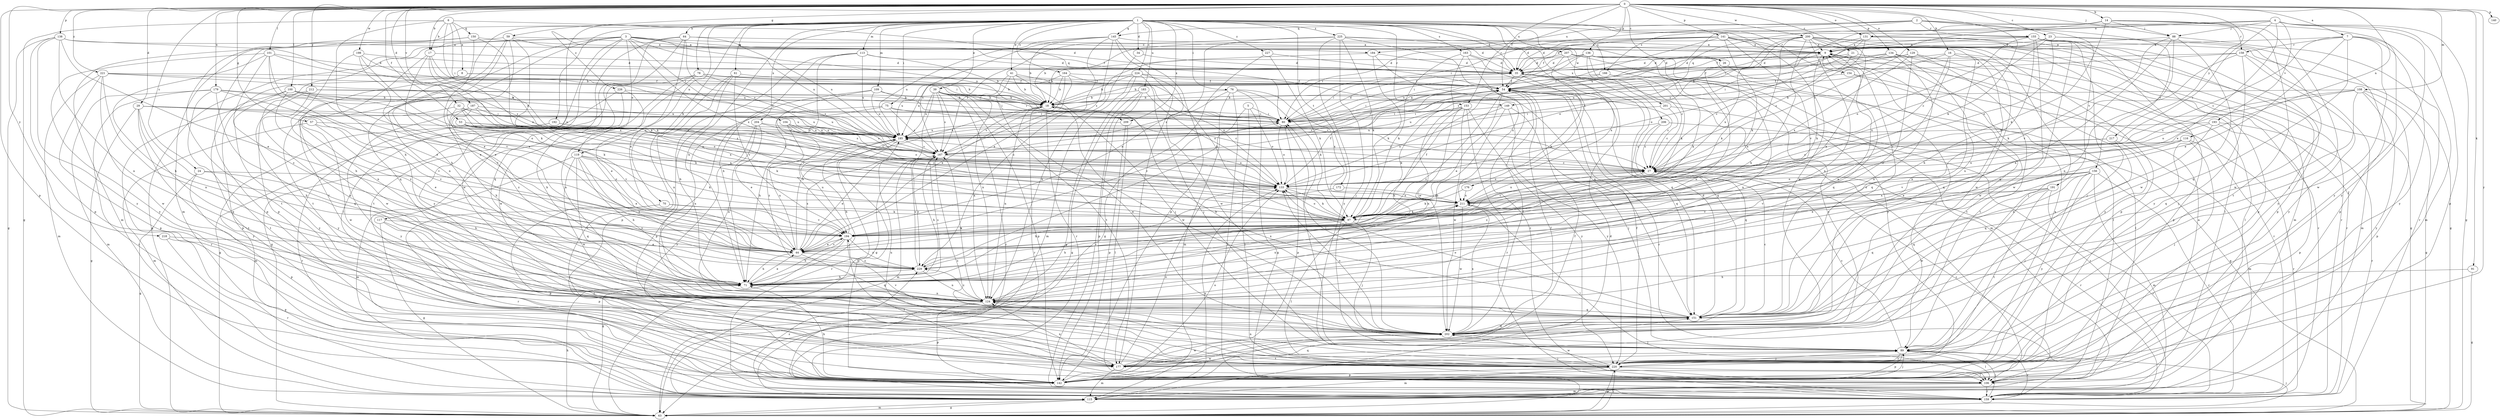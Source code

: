 strict digraph  {
0;
1;
2;
3;
4;
5;
6;
7;
8;
9;
14;
16;
17;
18;
21;
23;
24;
26;
27;
29;
32;
34;
35;
39;
41;
44;
53;
54;
57;
59;
61;
63;
64;
70;
71;
75;
76;
78;
80;
88;
89;
91;
97;
100;
101;
104;
106;
108;
109;
113;
115;
116;
117;
119;
124;
129;
131;
133;
134;
136;
138;
140;
141;
142;
145;
149;
150;
151;
153;
154;
155;
156;
158;
159;
163;
164;
166;
167;
172;
176;
177;
179;
183;
184;
185;
187;
191;
192;
193;
194;
198;
200;
201;
202;
204;
206;
207;
209;
211;
212;
217;
218;
220;
221;
224;
225;
226;
227;
229;
0 -> 7  [label=a];
0 -> 14  [label=b];
0 -> 16  [label=b];
0 -> 17  [label=b];
0 -> 21  [label=c];
0 -> 23  [label=c];
0 -> 24  [label=c];
0 -> 26  [label=c];
0 -> 29  [label=d];
0 -> 32  [label=d];
0 -> 53  [label=f];
0 -> 54  [label=f];
0 -> 57  [label=g];
0 -> 59  [label=g];
0 -> 88  [label=j];
0 -> 91  [label=k];
0 -> 97  [label=k];
0 -> 100  [label=l];
0 -> 101  [label=l];
0 -> 108  [label=m];
0 -> 116  [label=n];
0 -> 129  [label=o];
0 -> 131  [label=o];
0 -> 134  [label=p];
0 -> 136  [label=p];
0 -> 138  [label=p];
0 -> 140  [label=p];
0 -> 141  [label=p];
0 -> 142  [label=p];
0 -> 153  [label=r];
0 -> 179  [label=u];
0 -> 187  [label=v];
0 -> 198  [label=w];
0 -> 200  [label=w];
0 -> 212  [label=y];
0 -> 217  [label=y];
0 -> 218  [label=y];
0 -> 220  [label=y];
0 -> 221  [label=z];
1 -> 34  [label=d];
1 -> 35  [label=d];
1 -> 39  [label=e];
1 -> 41  [label=e];
1 -> 61  [label=g];
1 -> 64  [label=h];
1 -> 70  [label=h];
1 -> 71  [label=h];
1 -> 75  [label=i];
1 -> 76  [label=i];
1 -> 78  [label=i];
1 -> 109  [label=m];
1 -> 113  [label=m];
1 -> 115  [label=m];
1 -> 117  [label=n];
1 -> 119  [label=n];
1 -> 145  [label=q];
1 -> 153  [label=r];
1 -> 154  [label=r];
1 -> 155  [label=r];
1 -> 163  [label=s];
1 -> 164  [label=s];
1 -> 166  [label=s];
1 -> 172  [label=t];
1 -> 176  [label=t];
1 -> 177  [label=t];
1 -> 183  [label=u];
1 -> 201  [label=w];
1 -> 202  [label=w];
1 -> 204  [label=x];
1 -> 206  [label=x];
1 -> 207  [label=x];
1 -> 209  [label=x];
1 -> 224  [label=z];
1 -> 225  [label=z];
1 -> 226  [label=z];
1 -> 227  [label=z];
2 -> 80  [label=i];
2 -> 145  [label=q];
2 -> 155  [label=r];
2 -> 156  [label=r];
2 -> 158  [label=r];
2 -> 166  [label=s];
2 -> 184  [label=u];
2 -> 191  [label=v];
3 -> 26  [label=c];
3 -> 35  [label=d];
3 -> 63  [label=g];
3 -> 104  [label=l];
3 -> 106  [label=l];
3 -> 119  [label=n];
3 -> 124  [label=n];
3 -> 142  [label=p];
3 -> 177  [label=t];
3 -> 184  [label=u];
3 -> 185  [label=u];
3 -> 192  [label=v];
3 -> 209  [label=x];
3 -> 211  [label=x];
3 -> 220  [label=y];
4 -> 27  [label=c];
4 -> 44  [label=e];
4 -> 63  [label=g];
4 -> 80  [label=i];
4 -> 88  [label=j];
4 -> 131  [label=o];
4 -> 142  [label=p];
4 -> 149  [label=q];
4 -> 193  [label=v];
4 -> 220  [label=y];
5 -> 80  [label=i];
5 -> 106  [label=l];
5 -> 133  [label=o];
5 -> 194  [label=v];
6 -> 8  [label=a];
6 -> 17  [label=b];
6 -> 63  [label=g];
6 -> 71  [label=h];
6 -> 80  [label=i];
6 -> 133  [label=o];
6 -> 149  [label=q];
6 -> 150  [label=q];
7 -> 9  [label=a];
7 -> 27  [label=c];
7 -> 44  [label=e];
7 -> 115  [label=m];
7 -> 151  [label=q];
7 -> 158  [label=r];
7 -> 202  [label=w];
7 -> 220  [label=y];
8 -> 18  [label=b];
8 -> 54  [label=f];
8 -> 142  [label=p];
8 -> 202  [label=w];
9 -> 35  [label=d];
9 -> 97  [label=k];
9 -> 151  [label=q];
9 -> 177  [label=t];
9 -> 185  [label=u];
14 -> 27  [label=c];
14 -> 88  [label=j];
14 -> 89  [label=j];
14 -> 97  [label=k];
14 -> 177  [label=t];
14 -> 185  [label=u];
14 -> 220  [label=y];
16 -> 35  [label=d];
16 -> 80  [label=i];
16 -> 124  [label=n];
16 -> 151  [label=q];
16 -> 159  [label=r];
16 -> 194  [label=v];
16 -> 211  [label=x];
17 -> 35  [label=d];
17 -> 44  [label=e];
17 -> 80  [label=i];
17 -> 124  [label=n];
17 -> 133  [label=o];
17 -> 211  [label=x];
18 -> 80  [label=i];
18 -> 124  [label=n];
18 -> 159  [label=r];
18 -> 167  [label=s];
18 -> 202  [label=w];
21 -> 27  [label=c];
21 -> 35  [label=d];
21 -> 133  [label=o];
21 -> 220  [label=y];
23 -> 9  [label=a];
23 -> 27  [label=c];
23 -> 54  [label=f];
23 -> 133  [label=o];
23 -> 142  [label=p];
23 -> 202  [label=w];
24 -> 63  [label=g];
24 -> 71  [label=h];
24 -> 133  [label=o];
24 -> 142  [label=p];
26 -> 97  [label=k];
26 -> 151  [label=q];
27 -> 133  [label=o];
27 -> 159  [label=r];
27 -> 211  [label=x];
27 -> 229  [label=z];
29 -> 63  [label=g];
29 -> 71  [label=h];
29 -> 80  [label=i];
29 -> 151  [label=q];
29 -> 185  [label=u];
29 -> 194  [label=v];
29 -> 220  [label=y];
32 -> 71  [label=h];
32 -> 80  [label=i];
32 -> 133  [label=o];
32 -> 185  [label=u];
32 -> 202  [label=w];
32 -> 211  [label=x];
34 -> 35  [label=d];
34 -> 124  [label=n];
35 -> 54  [label=f];
35 -> 80  [label=i];
35 -> 97  [label=k];
35 -> 106  [label=l];
35 -> 151  [label=q];
39 -> 18  [label=b];
39 -> 27  [label=c];
39 -> 63  [label=g];
39 -> 80  [label=i];
39 -> 124  [label=n];
39 -> 142  [label=p];
39 -> 159  [label=r];
39 -> 167  [label=s];
39 -> 185  [label=u];
39 -> 202  [label=w];
41 -> 18  [label=b];
41 -> 54  [label=f];
41 -> 89  [label=j];
41 -> 124  [label=n];
41 -> 133  [label=o];
41 -> 177  [label=t];
44 -> 18  [label=b];
44 -> 71  [label=h];
44 -> 151  [label=q];
44 -> 167  [label=s];
44 -> 185  [label=u];
44 -> 194  [label=v];
44 -> 229  [label=z];
53 -> 27  [label=c];
53 -> 97  [label=k];
53 -> 167  [label=s];
53 -> 185  [label=u];
53 -> 194  [label=v];
53 -> 211  [label=x];
54 -> 18  [label=b];
54 -> 27  [label=c];
54 -> 44  [label=e];
54 -> 80  [label=i];
54 -> 151  [label=q];
54 -> 159  [label=r];
54 -> 229  [label=z];
57 -> 44  [label=e];
57 -> 115  [label=m];
57 -> 185  [label=u];
57 -> 194  [label=v];
59 -> 9  [label=a];
59 -> 44  [label=e];
59 -> 54  [label=f];
59 -> 71  [label=h];
59 -> 97  [label=k];
59 -> 115  [label=m];
59 -> 151  [label=q];
61 -> 54  [label=f];
61 -> 71  [label=h];
61 -> 106  [label=l];
61 -> 124  [label=n];
61 -> 194  [label=v];
63 -> 71  [label=h];
63 -> 89  [label=j];
63 -> 115  [label=m];
63 -> 220  [label=y];
64 -> 9  [label=a];
64 -> 44  [label=e];
64 -> 151  [label=q];
64 -> 167  [label=s];
64 -> 177  [label=t];
64 -> 185  [label=u];
64 -> 202  [label=w];
70 -> 97  [label=k];
70 -> 142  [label=p];
70 -> 159  [label=r];
70 -> 194  [label=v];
71 -> 44  [label=e];
71 -> 124  [label=n];
71 -> 167  [label=s];
75 -> 27  [label=c];
75 -> 71  [label=h];
75 -> 80  [label=i];
75 -> 124  [label=n];
75 -> 167  [label=s];
76 -> 18  [label=b];
76 -> 63  [label=g];
76 -> 97  [label=k];
76 -> 115  [label=m];
76 -> 159  [label=r];
76 -> 167  [label=s];
76 -> 211  [label=x];
78 -> 18  [label=b];
78 -> 54  [label=f];
78 -> 63  [label=g];
78 -> 124  [label=n];
78 -> 167  [label=s];
78 -> 202  [label=w];
80 -> 35  [label=d];
80 -> 133  [label=o];
80 -> 142  [label=p];
80 -> 185  [label=u];
88 -> 9  [label=a];
88 -> 71  [label=h];
88 -> 124  [label=n];
88 -> 159  [label=r];
88 -> 194  [label=v];
88 -> 202  [label=w];
89 -> 27  [label=c];
89 -> 80  [label=i];
89 -> 106  [label=l];
89 -> 142  [label=p];
89 -> 159  [label=r];
89 -> 177  [label=t];
89 -> 220  [label=y];
91 -> 63  [label=g];
91 -> 71  [label=h];
97 -> 27  [label=c];
97 -> 54  [label=f];
97 -> 71  [label=h];
97 -> 89  [label=j];
97 -> 106  [label=l];
97 -> 133  [label=o];
97 -> 194  [label=v];
100 -> 18  [label=b];
100 -> 97  [label=k];
100 -> 133  [label=o];
100 -> 177  [label=t];
100 -> 185  [label=u];
100 -> 220  [label=y];
100 -> 229  [label=z];
101 -> 35  [label=d];
101 -> 44  [label=e];
101 -> 71  [label=h];
101 -> 185  [label=u];
101 -> 194  [label=v];
101 -> 220  [label=y];
101 -> 229  [label=z];
104 -> 27  [label=c];
104 -> 167  [label=s];
104 -> 185  [label=u];
104 -> 211  [label=x];
104 -> 229  [label=z];
106 -> 9  [label=a];
106 -> 27  [label=c];
106 -> 115  [label=m];
106 -> 159  [label=r];
108 -> 18  [label=b];
108 -> 27  [label=c];
108 -> 63  [label=g];
108 -> 133  [label=o];
108 -> 142  [label=p];
108 -> 151  [label=q];
108 -> 220  [label=y];
109 -> 18  [label=b];
109 -> 27  [label=c];
109 -> 142  [label=p];
109 -> 185  [label=u];
109 -> 194  [label=v];
113 -> 18  [label=b];
113 -> 35  [label=d];
113 -> 71  [label=h];
113 -> 142  [label=p];
113 -> 185  [label=u];
113 -> 211  [label=x];
115 -> 35  [label=d];
115 -> 63  [label=g];
115 -> 133  [label=o];
116 -> 89  [label=j];
116 -> 159  [label=r];
116 -> 167  [label=s];
116 -> 194  [label=v];
116 -> 211  [label=x];
117 -> 63  [label=g];
117 -> 142  [label=p];
117 -> 177  [label=t];
117 -> 194  [label=v];
119 -> 27  [label=c];
119 -> 44  [label=e];
119 -> 71  [label=h];
119 -> 97  [label=k];
119 -> 115  [label=m];
119 -> 151  [label=q];
119 -> 202  [label=w];
119 -> 229  [label=z];
124 -> 9  [label=a];
124 -> 142  [label=p];
124 -> 151  [label=q];
124 -> 167  [label=s];
124 -> 211  [label=x];
124 -> 229  [label=z];
129 -> 35  [label=d];
129 -> 54  [label=f];
129 -> 106  [label=l];
129 -> 177  [label=t];
129 -> 211  [label=x];
129 -> 229  [label=z];
131 -> 9  [label=a];
131 -> 27  [label=c];
131 -> 54  [label=f];
131 -> 142  [label=p];
131 -> 167  [label=s];
131 -> 220  [label=y];
133 -> 54  [label=f];
133 -> 97  [label=k];
133 -> 185  [label=u];
133 -> 211  [label=x];
134 -> 18  [label=b];
134 -> 35  [label=d];
134 -> 124  [label=n];
134 -> 142  [label=p];
134 -> 159  [label=r];
134 -> 167  [label=s];
134 -> 202  [label=w];
136 -> 27  [label=c];
136 -> 35  [label=d];
136 -> 80  [label=i];
136 -> 89  [label=j];
136 -> 97  [label=k];
136 -> 124  [label=n];
136 -> 177  [label=t];
136 -> 185  [label=u];
138 -> 9  [label=a];
138 -> 44  [label=e];
138 -> 63  [label=g];
138 -> 124  [label=n];
138 -> 142  [label=p];
138 -> 167  [label=s];
138 -> 220  [label=y];
141 -> 9  [label=a];
141 -> 18  [label=b];
141 -> 35  [label=d];
141 -> 44  [label=e];
141 -> 54  [label=f];
141 -> 80  [label=i];
141 -> 89  [label=j];
141 -> 97  [label=k];
141 -> 185  [label=u];
141 -> 194  [label=v];
141 -> 202  [label=w];
142 -> 54  [label=f];
142 -> 71  [label=h];
142 -> 89  [label=j];
142 -> 133  [label=o];
142 -> 151  [label=q];
142 -> 202  [label=w];
145 -> 9  [label=a];
145 -> 18  [label=b];
145 -> 44  [label=e];
145 -> 142  [label=p];
145 -> 167  [label=s];
145 -> 177  [label=t];
145 -> 185  [label=u];
145 -> 229  [label=z];
149 -> 71  [label=h];
149 -> 80  [label=i];
149 -> 89  [label=j];
149 -> 133  [label=o];
149 -> 220  [label=y];
150 -> 9  [label=a];
150 -> 44  [label=e];
150 -> 97  [label=k];
150 -> 142  [label=p];
150 -> 177  [label=t];
151 -> 18  [label=b];
151 -> 27  [label=c];
151 -> 35  [label=d];
151 -> 133  [label=o];
151 -> 202  [label=w];
153 -> 71  [label=h];
153 -> 80  [label=i];
153 -> 97  [label=k];
153 -> 124  [label=n];
153 -> 159  [label=r];
153 -> 185  [label=u];
153 -> 202  [label=w];
153 -> 220  [label=y];
154 -> 54  [label=f];
154 -> 106  [label=l];
154 -> 159  [label=r];
155 -> 9  [label=a];
155 -> 35  [label=d];
155 -> 63  [label=g];
155 -> 71  [label=h];
155 -> 89  [label=j];
155 -> 133  [label=o];
155 -> 142  [label=p];
155 -> 151  [label=q];
155 -> 202  [label=w];
155 -> 220  [label=y];
156 -> 44  [label=e];
156 -> 89  [label=j];
156 -> 115  [label=m];
156 -> 133  [label=o];
156 -> 151  [label=q];
156 -> 159  [label=r];
156 -> 194  [label=v];
156 -> 211  [label=x];
156 -> 220  [label=y];
158 -> 35  [label=d];
158 -> 54  [label=f];
158 -> 89  [label=j];
158 -> 97  [label=k];
158 -> 115  [label=m];
158 -> 220  [label=y];
159 -> 89  [label=j];
159 -> 229  [label=z];
163 -> 35  [label=d];
163 -> 97  [label=k];
163 -> 151  [label=q];
163 -> 159  [label=r];
163 -> 202  [label=w];
164 -> 18  [label=b];
164 -> 44  [label=e];
164 -> 54  [label=f];
164 -> 97  [label=k];
164 -> 159  [label=r];
164 -> 185  [label=u];
166 -> 18  [label=b];
166 -> 54  [label=f];
166 -> 97  [label=k];
166 -> 124  [label=n];
167 -> 27  [label=c];
167 -> 44  [label=e];
167 -> 71  [label=h];
167 -> 115  [label=m];
167 -> 229  [label=z];
172 -> 71  [label=h];
172 -> 211  [label=x];
176 -> 97  [label=k];
176 -> 211  [label=x];
177 -> 54  [label=f];
177 -> 89  [label=j];
177 -> 115  [label=m];
177 -> 124  [label=n];
177 -> 133  [label=o];
177 -> 202  [label=w];
179 -> 18  [label=b];
179 -> 27  [label=c];
179 -> 115  [label=m];
179 -> 151  [label=q];
179 -> 159  [label=r];
179 -> 177  [label=t];
179 -> 194  [label=v];
183 -> 18  [label=b];
183 -> 63  [label=g];
183 -> 133  [label=o];
183 -> 142  [label=p];
183 -> 159  [label=r];
184 -> 35  [label=d];
184 -> 97  [label=k];
184 -> 167  [label=s];
184 -> 211  [label=x];
185 -> 9  [label=a];
185 -> 54  [label=f];
185 -> 71  [label=h];
185 -> 142  [label=p];
185 -> 159  [label=r];
185 -> 167  [label=s];
187 -> 80  [label=i];
187 -> 97  [label=k];
187 -> 133  [label=o];
187 -> 185  [label=u];
187 -> 220  [label=y];
187 -> 229  [label=z];
191 -> 151  [label=q];
191 -> 159  [label=r];
191 -> 177  [label=t];
191 -> 194  [label=v];
191 -> 202  [label=w];
191 -> 211  [label=x];
192 -> 115  [label=m];
192 -> 159  [label=r];
192 -> 167  [label=s];
192 -> 185  [label=u];
193 -> 124  [label=n];
193 -> 142  [label=p];
193 -> 159  [label=r];
193 -> 185  [label=u];
193 -> 211  [label=x];
194 -> 44  [label=e];
194 -> 63  [label=g];
194 -> 71  [label=h];
194 -> 106  [label=l];
194 -> 185  [label=u];
194 -> 229  [label=z];
198 -> 18  [label=b];
198 -> 35  [label=d];
198 -> 44  [label=e];
198 -> 71  [label=h];
198 -> 97  [label=k];
200 -> 9  [label=a];
200 -> 35  [label=d];
200 -> 44  [label=e];
200 -> 63  [label=g];
200 -> 71  [label=h];
200 -> 106  [label=l];
200 -> 115  [label=m];
200 -> 124  [label=n];
200 -> 133  [label=o];
200 -> 142  [label=p];
200 -> 159  [label=r];
200 -> 211  [label=x];
201 -> 27  [label=c];
201 -> 63  [label=g];
201 -> 80  [label=i];
202 -> 9  [label=a];
202 -> 54  [label=f];
202 -> 80  [label=i];
202 -> 89  [label=j];
202 -> 133  [label=o];
202 -> 194  [label=v];
202 -> 211  [label=x];
204 -> 44  [label=e];
204 -> 124  [label=n];
204 -> 133  [label=o];
204 -> 185  [label=u];
204 -> 220  [label=y];
206 -> 27  [label=c];
206 -> 151  [label=q];
206 -> 159  [label=r];
206 -> 185  [label=u];
207 -> 18  [label=b];
207 -> 35  [label=d];
207 -> 106  [label=l];
207 -> 115  [label=m];
207 -> 211  [label=x];
207 -> 220  [label=y];
209 -> 106  [label=l];
209 -> 142  [label=p];
209 -> 185  [label=u];
211 -> 97  [label=k];
211 -> 106  [label=l];
211 -> 202  [label=w];
212 -> 18  [label=b];
212 -> 80  [label=i];
212 -> 124  [label=n];
212 -> 159  [label=r];
212 -> 220  [label=y];
217 -> 27  [label=c];
217 -> 115  [label=m];
217 -> 151  [label=q];
217 -> 167  [label=s];
218 -> 44  [label=e];
218 -> 142  [label=p];
218 -> 159  [label=r];
220 -> 9  [label=a];
220 -> 54  [label=f];
220 -> 63  [label=g];
220 -> 89  [label=j];
220 -> 106  [label=l];
220 -> 115  [label=m];
220 -> 124  [label=n];
220 -> 142  [label=p];
220 -> 167  [label=s];
220 -> 185  [label=u];
220 -> 202  [label=w];
221 -> 54  [label=f];
221 -> 115  [label=m];
221 -> 124  [label=n];
221 -> 142  [label=p];
221 -> 167  [label=s];
221 -> 185  [label=u];
221 -> 202  [label=w];
224 -> 18  [label=b];
224 -> 54  [label=f];
224 -> 63  [label=g];
224 -> 80  [label=i];
224 -> 89  [label=j];
224 -> 115  [label=m];
224 -> 185  [label=u];
224 -> 202  [label=w];
225 -> 9  [label=a];
225 -> 35  [label=d];
225 -> 44  [label=e];
225 -> 89  [label=j];
225 -> 97  [label=k];
225 -> 151  [label=q];
225 -> 167  [label=s];
225 -> 220  [label=y];
226 -> 18  [label=b];
226 -> 44  [label=e];
226 -> 63  [label=g];
226 -> 71  [label=h];
227 -> 35  [label=d];
227 -> 63  [label=g];
227 -> 97  [label=k];
229 -> 71  [label=h];
229 -> 80  [label=i];
229 -> 124  [label=n];
229 -> 167  [label=s];
229 -> 211  [label=x];
}
